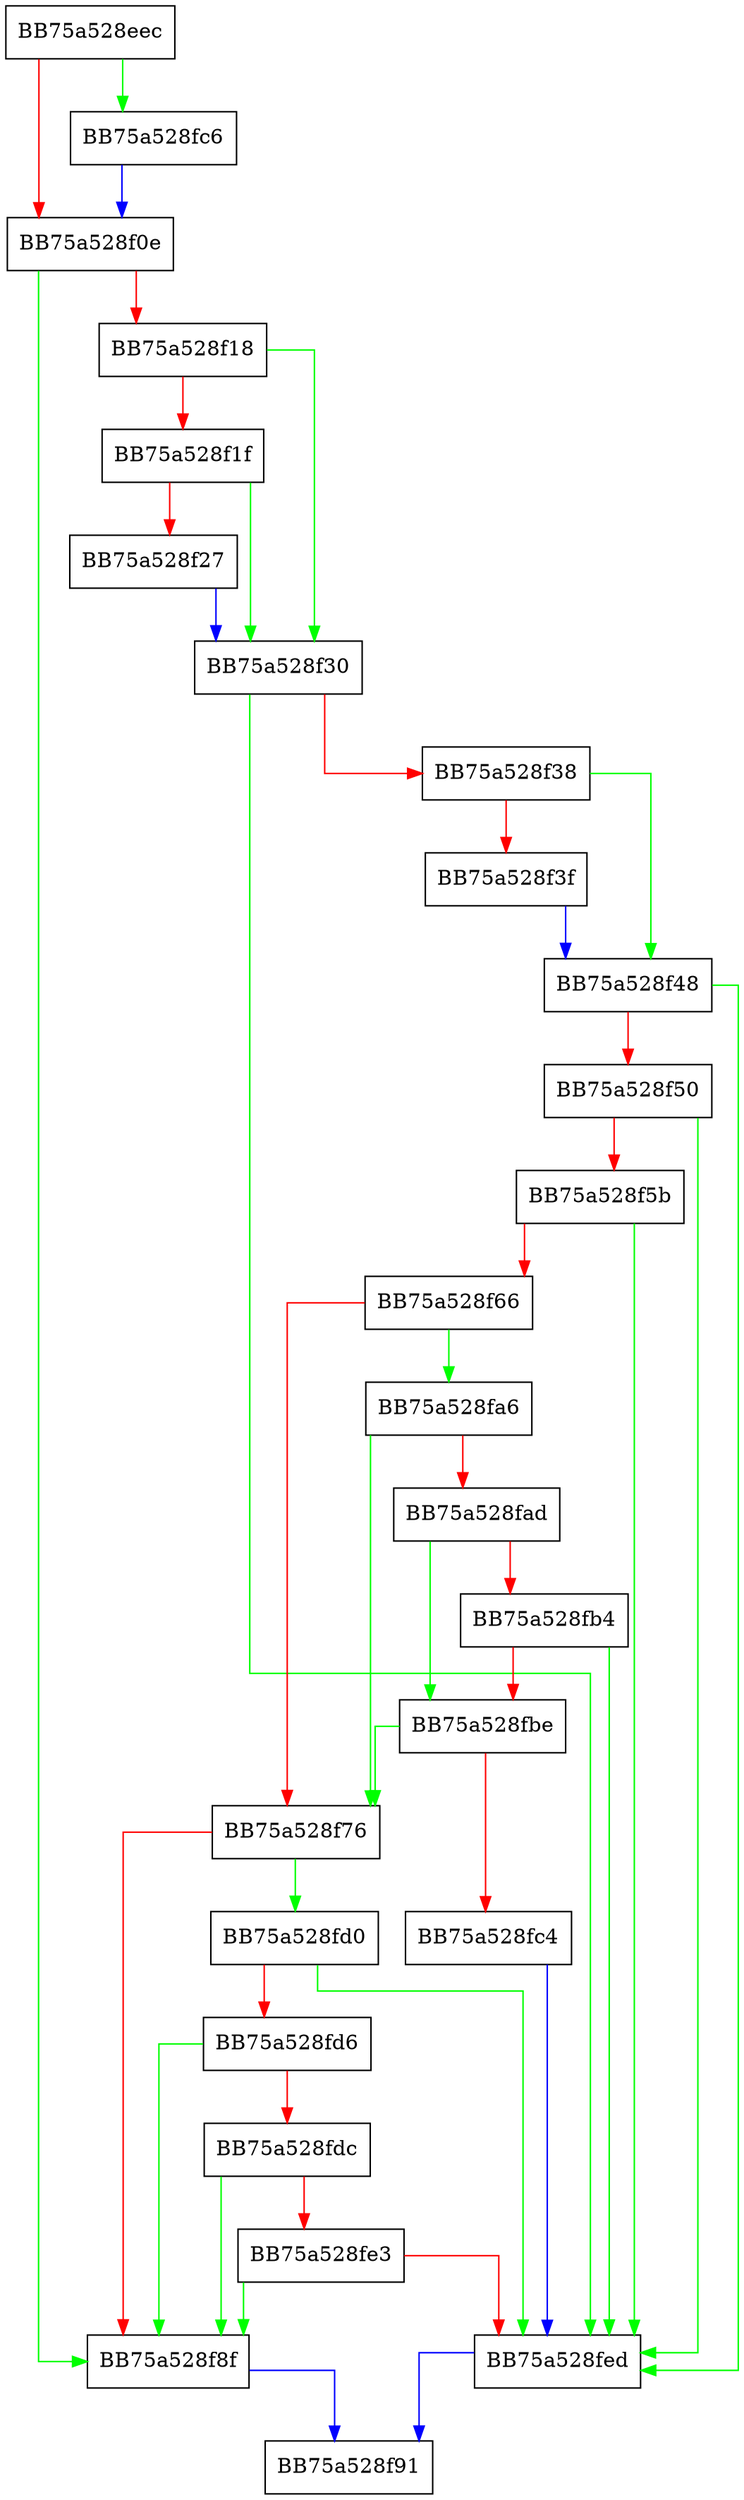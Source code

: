 digraph IsValidNetworkExclusion {
  node [shape="box"];
  graph [splines=ortho];
  BB75a528eec -> BB75a528fc6 [color="green"];
  BB75a528eec -> BB75a528f0e [color="red"];
  BB75a528f0e -> BB75a528f8f [color="green"];
  BB75a528f0e -> BB75a528f18 [color="red"];
  BB75a528f18 -> BB75a528f30 [color="green"];
  BB75a528f18 -> BB75a528f1f [color="red"];
  BB75a528f1f -> BB75a528f30 [color="green"];
  BB75a528f1f -> BB75a528f27 [color="red"];
  BB75a528f27 -> BB75a528f30 [color="blue"];
  BB75a528f30 -> BB75a528fed [color="green"];
  BB75a528f30 -> BB75a528f38 [color="red"];
  BB75a528f38 -> BB75a528f48 [color="green"];
  BB75a528f38 -> BB75a528f3f [color="red"];
  BB75a528f3f -> BB75a528f48 [color="blue"];
  BB75a528f48 -> BB75a528fed [color="green"];
  BB75a528f48 -> BB75a528f50 [color="red"];
  BB75a528f50 -> BB75a528fed [color="green"];
  BB75a528f50 -> BB75a528f5b [color="red"];
  BB75a528f5b -> BB75a528fed [color="green"];
  BB75a528f5b -> BB75a528f66 [color="red"];
  BB75a528f66 -> BB75a528fa6 [color="green"];
  BB75a528f66 -> BB75a528f76 [color="red"];
  BB75a528f76 -> BB75a528fd0 [color="green"];
  BB75a528f76 -> BB75a528f8f [color="red"];
  BB75a528f8f -> BB75a528f91 [color="blue"];
  BB75a528fa6 -> BB75a528f76 [color="green"];
  BB75a528fa6 -> BB75a528fad [color="red"];
  BB75a528fad -> BB75a528fbe [color="green"];
  BB75a528fad -> BB75a528fb4 [color="red"];
  BB75a528fb4 -> BB75a528fed [color="green"];
  BB75a528fb4 -> BB75a528fbe [color="red"];
  BB75a528fbe -> BB75a528f76 [color="green"];
  BB75a528fbe -> BB75a528fc4 [color="red"];
  BB75a528fc4 -> BB75a528fed [color="blue"];
  BB75a528fc6 -> BB75a528f0e [color="blue"];
  BB75a528fd0 -> BB75a528fed [color="green"];
  BB75a528fd0 -> BB75a528fd6 [color="red"];
  BB75a528fd6 -> BB75a528f8f [color="green"];
  BB75a528fd6 -> BB75a528fdc [color="red"];
  BB75a528fdc -> BB75a528f8f [color="green"];
  BB75a528fdc -> BB75a528fe3 [color="red"];
  BB75a528fe3 -> BB75a528f8f [color="green"];
  BB75a528fe3 -> BB75a528fed [color="red"];
  BB75a528fed -> BB75a528f91 [color="blue"];
}
